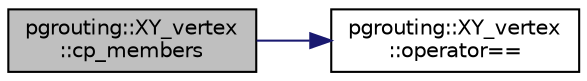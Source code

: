 digraph "pgrouting::XY_vertex::cp_members"
{
  edge [fontname="Helvetica",fontsize="10",labelfontname="Helvetica",labelfontsize="10"];
  node [fontname="Helvetica",fontsize="10",shape=record];
  rankdir="LR";
  Node9 [label="pgrouting::XY_vertex\l::cp_members",height=0.2,width=0.4,color="black", fillcolor="grey75", style="filled", fontcolor="black"];
  Node9 -> Node10 [color="midnightblue",fontsize="10",style="solid",fontname="Helvetica"];
  Node10 [label="pgrouting::XY_vertex\l::operator==",height=0.2,width=0.4,color="black", fillcolor="white", style="filled",URL="$classpgrouting_1_1XY__vertex.html#a5222777c1e11207e554df7bd1e1f1fde"];
}

